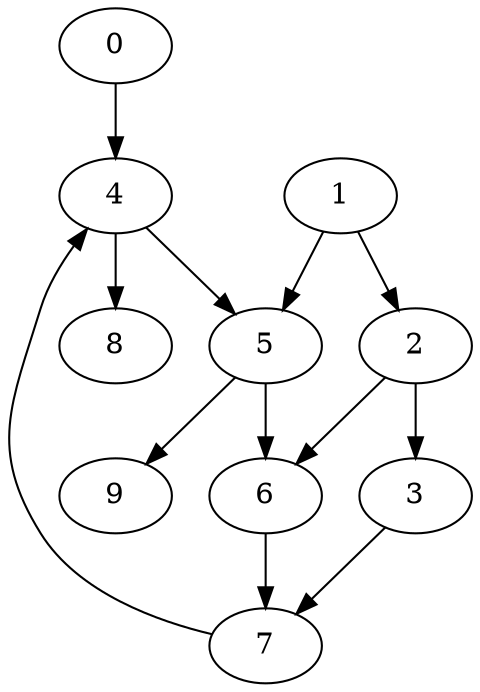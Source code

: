 digraph G {
0;
1;
2;
3;
4;
5;
6;
7;
8;
9;
1 -> 2;
2 -> 3;
0 -> 4;
1 -> 5;
2 -> 6;
3 -> 7;
4 -> 5;
5 -> 6;
6 -> 7;
7 -> 4;
4 -> 8;
5 -> 9;
}
